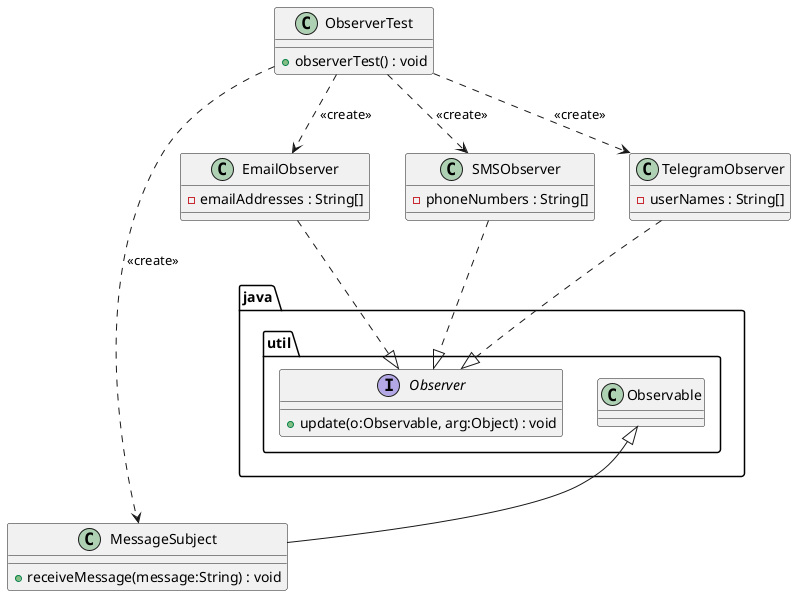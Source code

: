 @startuml
class MessageSubject extends java.util.Observable {
    +  receiveMessage(message:String) : void
}

class EmailObserver {
    -  emailAddresses : String[]
}

class SMSObserver {
    -  phoneNumbers : String[]
}

class TelegramObserver {
    -  userNames : String[]
}

interface java.util.Observer {
    + update(o:Observable, arg:Object) : void
}

class ObserverTest {
    + observerTest() : void
}
EmailObserver ..|> java.util.Observer
SMSObserver ..|> java.util.Observer
TelegramObserver ..|> java.util.Observer
ObserverTest ..> EmailObserver    :<<create>>
ObserverTest ..> TelegramObserver :<<create>>
ObserverTest ..> SMSObserver      :<<create>>
ObserverTest ..> MessageSubject   :<<create>>
@enduml
